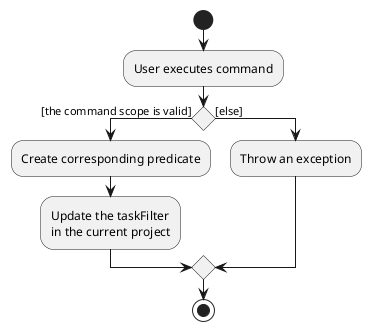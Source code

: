 @startuml
start
:User executes command;

'Since the beta syntax does not support placing the condition outside the
'diamond we place it as the true branch instead.

if () then ([the command scope is valid])
    :Create corresponding predicate;
    :Update the taskFilter
    in the current project;
else ([else])
    :Throw an exception;
endif
stop
@enduml
